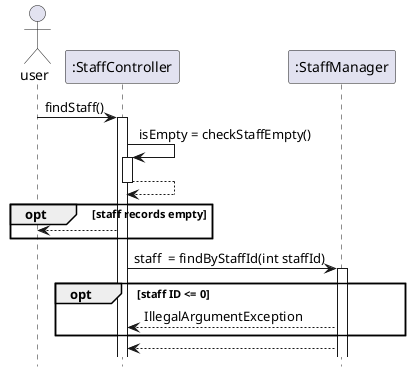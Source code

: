 @startuml
'https://plantuml.com/sequence-diagram

hide footbox

actor user
participant ":StaffController" as staffcontroller
participant ":StaffManager" as staffmanager


user -> staffcontroller: findStaff()
activate staffcontroller

staffcontroller -> staffcontroller: isEmpty = checkStaffEmpty()
activate staffcontroller
staffcontroller --> staffcontroller
deactivate staffcontroller

opt staff records empty
staffcontroller --> user
end

staffcontroller -> staffmanager: staff  = findByStaffId(int staffId)
activate staffmanager

opt staff ID <= 0
staffmanager --> staffcontroller: IllegalArgumentException
end

staffmanager --> staffcontroller



@enduml